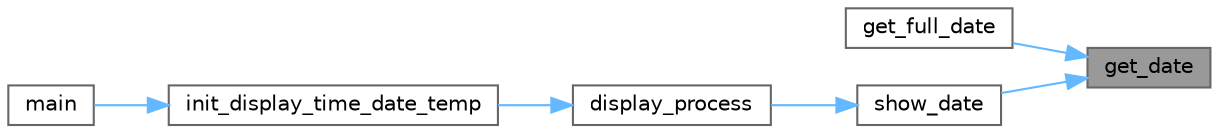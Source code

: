 digraph "get_date"
{
 // LATEX_PDF_SIZE
  bgcolor="transparent";
  edge [fontname=Helvetica,fontsize=10,labelfontname=Helvetica,labelfontsize=10];
  node [fontname=Helvetica,fontsize=10,shape=box,height=0.2,width=0.4];
  rankdir="RL";
  Node1 [id="Node000001",label="get_date",height=0.2,width=0.4,color="gray40", fillcolor="grey60", style="filled", fontcolor="black",tooltip="Get the date in BCD format."];
  Node1 -> Node2 [id="edge1_Node000001_Node000002",dir="back",color="steelblue1",style="solid",tooltip=" "];
  Node2 [id="Node000002",label="get_full_date",height=0.2,width=0.4,color="grey40", fillcolor="white", style="filled",URL="$ds1307_8c.html#a9cbcbb331fb92c6c7ed9b202b2290bff",tooltip="Get the date in BCD format."];
  Node1 -> Node3 [id="edge2_Node000001_Node000003",dir="back",color="steelblue1",style="solid",tooltip=" "];
  Node3 [id="Node000003",label="show_date",height=0.2,width=0.4,color="grey40", fillcolor="white", style="filled",URL="$display__time__date__temp_8c.html#ac509fb687538ef74425d0afa4758e349",tooltip="Display the current date in (DD MM) format."];
  Node3 -> Node4 [id="edge3_Node000003_Node000004",dir="back",color="steelblue1",style="solid",tooltip=" "];
  Node4 [id="Node000004",label="display_process",height=0.2,width=0.4,color="grey40", fillcolor="white", style="filled",URL="$display__time__date__temp_8c.html#a623676cea54e765bc09b0150f9f11ee3",tooltip="Task that cycles through and displays time, date, and temperature."];
  Node4 -> Node5 [id="edge4_Node000004_Node000005",dir="back",color="steelblue1",style="solid",tooltip=" "];
  Node5 [id="Node000005",label="init_display_time_date_temp",height=0.2,width=0.4,color="grey40", fillcolor="white", style="filled",URL="$display__time__date__temp_8c.html#a08d88c70d567692f6f4900a3842eda5a",tooltip="Initialize and start the task."];
  Node5 -> Node6 [id="edge5_Node000005_Node000006",dir="back",color="steelblue1",style="solid",tooltip=" "];
  Node6 [id="Node000006",label="main",height=0.2,width=0.4,color="grey40", fillcolor="white", style="filled",URL="$main_8c.html#acdef7a1fd863a6d3770c1268cb06add3",tooltip=" "];
}
